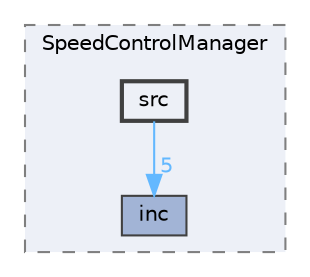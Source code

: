 digraph "EGEMOBİL/EEM_TASK/MotorDriveFeature/SpeedControlManager/src"
{
 // LATEX_PDF_SIZE
  bgcolor="transparent";
  edge [fontname=Helvetica,fontsize=10,labelfontname=Helvetica,labelfontsize=10];
  node [fontname=Helvetica,fontsize=10,shape=box,height=0.2,width=0.4];
  compound=true
  subgraph clusterdir_587b224d02ec80290a02f58b58ad6e35 {
    graph [ bgcolor="#edf0f7", pencolor="grey50", label="SpeedControlManager", fontname=Helvetica,fontsize=10 style="filled,dashed", URL="dir_587b224d02ec80290a02f58b58ad6e35.html",tooltip=""]
  dir_a696efd1a0127505062746e2e2458e2a [label="inc", fillcolor="#a2b4d6", color="grey25", style="filled", URL="dir_a696efd1a0127505062746e2e2458e2a.html",tooltip=""];
  dir_b27dd66bd07d12d15dc90b834f3b7cd1 [label="src", fillcolor="#edf0f7", color="grey25", style="filled,bold", URL="dir_b27dd66bd07d12d15dc90b834f3b7cd1.html",tooltip=""];
  }
  dir_b27dd66bd07d12d15dc90b834f3b7cd1->dir_a696efd1a0127505062746e2e2458e2a [headlabel="5", labeldistance=1.5 headhref="dir_000006_000003.html" href="dir_000006_000003.html" color="steelblue1" fontcolor="steelblue1"];
}
